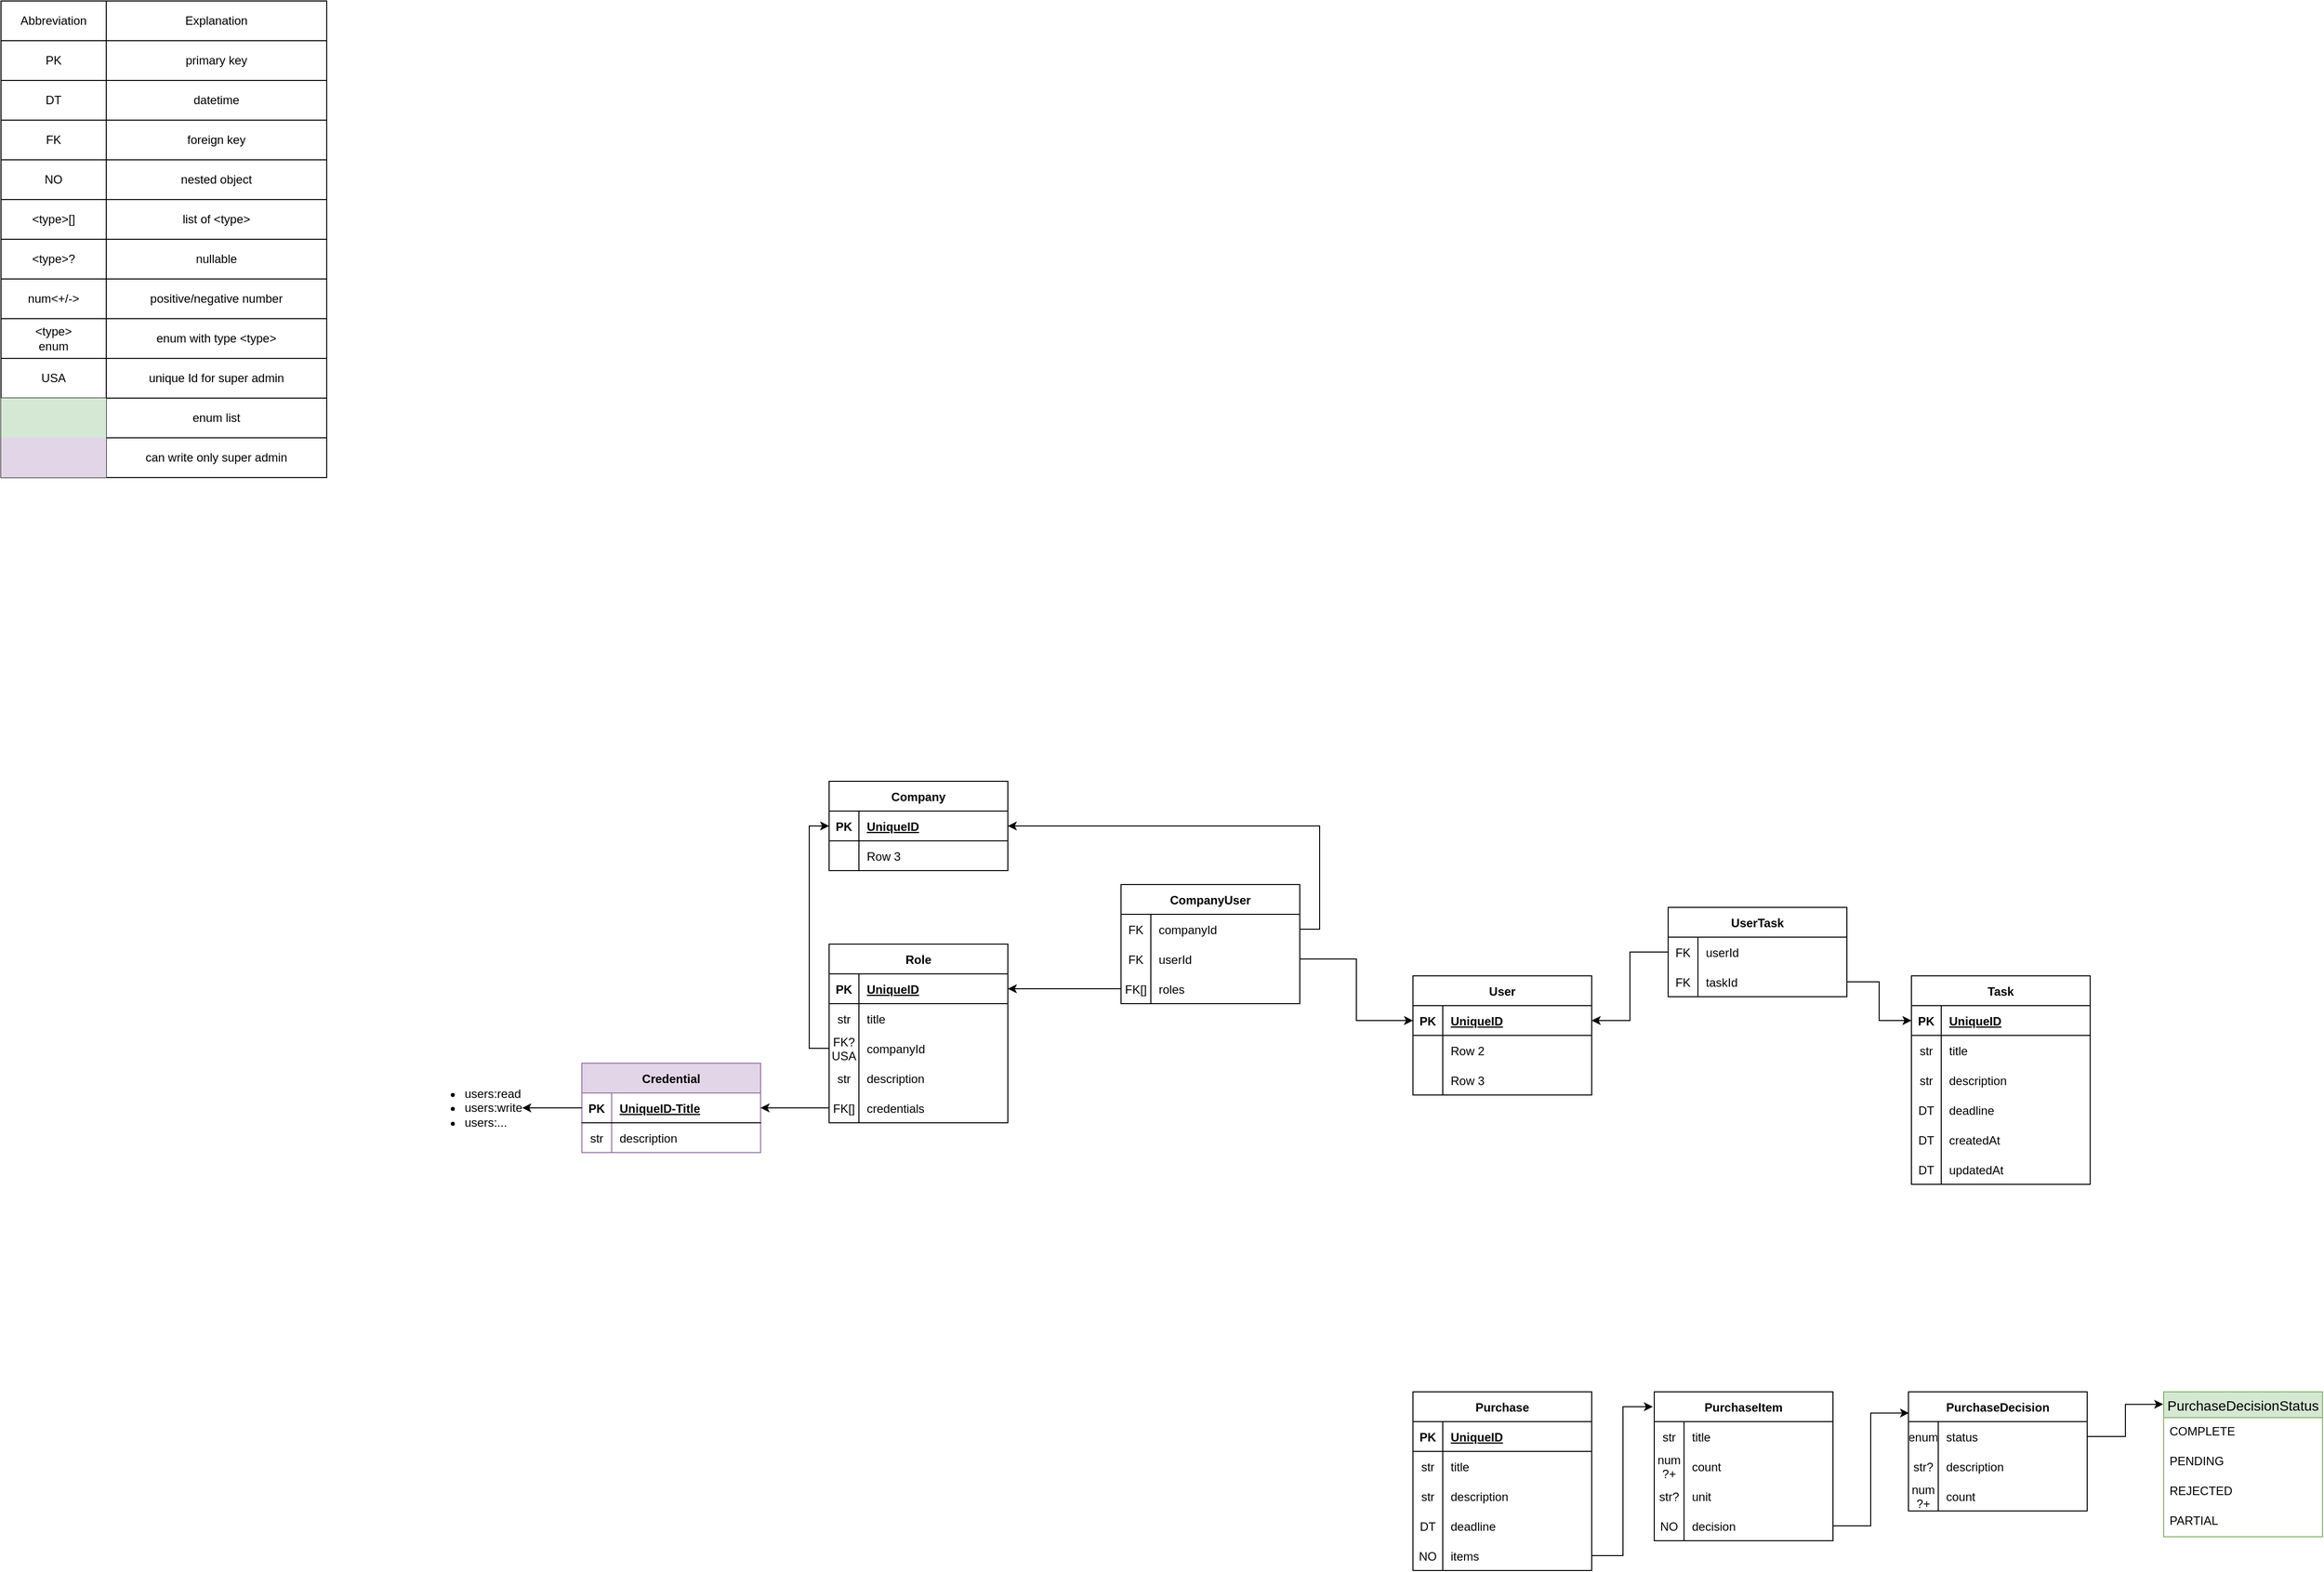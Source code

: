 <mxfile version="20.5.3" type="embed"><diagram id="EqzWRhzl04W5Nxo8JZmx" name="Page-1"><mxGraphModel dx="2407" dy="1582" grid="0" gridSize="10" guides="1" tooltips="1" connect="1" arrows="1" fold="1" page="1" pageScale="1" pageWidth="827" pageHeight="1169" math="0" shadow="0"><root><mxCell id="0"/><mxCell id="1" parent="0"/><mxCell id="CEBWaWUKwCKMxq4C34Ef-1" value="Role" style="shape=table;startSize=30;container=1;collapsible=1;childLayout=tableLayout;fixedRows=1;rowLines=0;fontStyle=1;align=center;resizeLast=1;fillColor=none;" parent="1" vertex="1"><mxGeometry x="-528" y="334" width="180" height="180" as="geometry"/></mxCell><mxCell id="CEBWaWUKwCKMxq4C34Ef-2" value="" style="shape=tableRow;horizontal=0;startSize=0;swimlaneHead=0;swimlaneBody=0;fillColor=none;collapsible=0;dropTarget=0;points=[[0,0.5],[1,0.5]];portConstraint=eastwest;top=0;left=0;right=0;bottom=1;" parent="CEBWaWUKwCKMxq4C34Ef-1" vertex="1"><mxGeometry y="30" width="180" height="30" as="geometry"/></mxCell><mxCell id="CEBWaWUKwCKMxq4C34Ef-3" value="PK" style="shape=partialRectangle;connectable=0;fillColor=none;top=0;left=0;bottom=0;right=0;fontStyle=1;overflow=hidden;" parent="CEBWaWUKwCKMxq4C34Ef-2" vertex="1"><mxGeometry width="30" height="30" as="geometry"><mxRectangle width="30" height="30" as="alternateBounds"/></mxGeometry></mxCell><mxCell id="CEBWaWUKwCKMxq4C34Ef-4" value="UniqueID" style="shape=partialRectangle;connectable=0;fillColor=none;top=0;left=0;bottom=0;right=0;align=left;spacingLeft=6;fontStyle=5;overflow=hidden;" parent="CEBWaWUKwCKMxq4C34Ef-2" vertex="1"><mxGeometry x="30" width="150" height="30" as="geometry"><mxRectangle width="150" height="30" as="alternateBounds"/></mxGeometry></mxCell><mxCell id="CEBWaWUKwCKMxq4C34Ef-5" value="" style="shape=tableRow;horizontal=0;startSize=0;swimlaneHead=0;swimlaneBody=0;fillColor=none;collapsible=0;dropTarget=0;points=[[0,0.5],[1,0.5]];portConstraint=eastwest;top=0;left=0;right=0;bottom=0;" parent="CEBWaWUKwCKMxq4C34Ef-1" vertex="1"><mxGeometry y="60" width="180" height="30" as="geometry"/></mxCell><mxCell id="CEBWaWUKwCKMxq4C34Ef-6" value="str" style="shape=partialRectangle;connectable=0;fillColor=none;top=0;left=0;bottom=0;right=0;editable=1;overflow=hidden;" parent="CEBWaWUKwCKMxq4C34Ef-5" vertex="1"><mxGeometry width="30" height="30" as="geometry"><mxRectangle width="30" height="30" as="alternateBounds"/></mxGeometry></mxCell><mxCell id="CEBWaWUKwCKMxq4C34Ef-7" value="title" style="shape=partialRectangle;connectable=0;fillColor=none;top=0;left=0;bottom=0;right=0;align=left;spacingLeft=6;overflow=hidden;" parent="CEBWaWUKwCKMxq4C34Ef-5" vertex="1"><mxGeometry x="30" width="150" height="30" as="geometry"><mxRectangle width="150" height="30" as="alternateBounds"/></mxGeometry></mxCell><mxCell id="14" style="shape=tableRow;horizontal=0;startSize=0;swimlaneHead=0;swimlaneBody=0;fillColor=none;collapsible=0;dropTarget=0;points=[[0,0.5],[1,0.5]];portConstraint=eastwest;top=0;left=0;right=0;bottom=0;" vertex="1" parent="CEBWaWUKwCKMxq4C34Ef-1"><mxGeometry y="90" width="180" height="30" as="geometry"/></mxCell><mxCell id="15" value="FK?&#10;USA" style="shape=partialRectangle;connectable=0;fillColor=none;top=0;left=0;bottom=0;right=0;editable=1;overflow=hidden;" vertex="1" parent="14"><mxGeometry width="30" height="30" as="geometry"><mxRectangle width="30" height="30" as="alternateBounds"/></mxGeometry></mxCell><mxCell id="16" value="companyId" style="shape=partialRectangle;connectable=0;fillColor=none;top=0;left=0;bottom=0;right=0;align=left;spacingLeft=6;overflow=hidden;" vertex="1" parent="14"><mxGeometry x="30" width="150" height="30" as="geometry"><mxRectangle width="150" height="30" as="alternateBounds"/></mxGeometry></mxCell><mxCell id="OAINGEWpF4Lm4pN9tbVx-42" style="shape=tableRow;horizontal=0;startSize=0;swimlaneHead=0;swimlaneBody=0;fillColor=none;collapsible=0;dropTarget=0;points=[[0,0.5],[1,0.5]];portConstraint=eastwest;top=0;left=0;right=0;bottom=0;" parent="CEBWaWUKwCKMxq4C34Ef-1" vertex="1"><mxGeometry y="120" width="180" height="30" as="geometry"/></mxCell><mxCell id="OAINGEWpF4Lm4pN9tbVx-43" value="str" style="shape=partialRectangle;connectable=0;fillColor=none;top=0;left=0;bottom=0;right=0;editable=1;overflow=hidden;" parent="OAINGEWpF4Lm4pN9tbVx-42" vertex="1"><mxGeometry width="30" height="30" as="geometry"><mxRectangle width="30" height="30" as="alternateBounds"/></mxGeometry></mxCell><mxCell id="OAINGEWpF4Lm4pN9tbVx-44" value="description" style="shape=partialRectangle;connectable=0;fillColor=none;top=0;left=0;bottom=0;right=0;align=left;spacingLeft=6;overflow=hidden;" parent="OAINGEWpF4Lm4pN9tbVx-42" vertex="1"><mxGeometry x="30" width="150" height="30" as="geometry"><mxRectangle width="150" height="30" as="alternateBounds"/></mxGeometry></mxCell><mxCell id="OAINGEWpF4Lm4pN9tbVx-45" style="shape=tableRow;horizontal=0;startSize=0;swimlaneHead=0;swimlaneBody=0;fillColor=none;collapsible=0;dropTarget=0;points=[[0,0.5],[1,0.5]];portConstraint=eastwest;top=0;left=0;right=0;bottom=0;" parent="CEBWaWUKwCKMxq4C34Ef-1" vertex="1"><mxGeometry y="150" width="180" height="30" as="geometry"/></mxCell><mxCell id="OAINGEWpF4Lm4pN9tbVx-46" value="FK[]" style="shape=partialRectangle;connectable=0;fillColor=none;top=0;left=0;bottom=0;right=0;editable=1;overflow=hidden;" parent="OAINGEWpF4Lm4pN9tbVx-45" vertex="1"><mxGeometry width="30" height="30" as="geometry"><mxRectangle width="30" height="30" as="alternateBounds"/></mxGeometry></mxCell><mxCell id="OAINGEWpF4Lm4pN9tbVx-47" value="credentials" style="shape=partialRectangle;connectable=0;fillColor=none;top=0;left=0;bottom=0;right=0;align=left;spacingLeft=6;overflow=hidden;" parent="OAINGEWpF4Lm4pN9tbVx-45" vertex="1"><mxGeometry x="30" width="150" height="30" as="geometry"><mxRectangle width="150" height="30" as="alternateBounds"/></mxGeometry></mxCell><mxCell id="CEBWaWUKwCKMxq4C34Ef-14" value="Task" style="shape=table;startSize=30;container=1;collapsible=1;childLayout=tableLayout;fixedRows=1;rowLines=0;fontStyle=1;align=center;resizeLast=1;fillColor=default;" parent="1" vertex="1"><mxGeometry x="562" y="366" width="180" height="210" as="geometry"><mxRectangle x="320" y="28" width="68" height="30" as="alternateBounds"/></mxGeometry></mxCell><mxCell id="CEBWaWUKwCKMxq4C34Ef-15" value="" style="shape=tableRow;horizontal=0;startSize=0;swimlaneHead=0;swimlaneBody=0;fillColor=none;collapsible=0;dropTarget=0;points=[[0,0.5],[1,0.5]];portConstraint=eastwest;top=0;left=0;right=0;bottom=1;" parent="CEBWaWUKwCKMxq4C34Ef-14" vertex="1"><mxGeometry y="30" width="180" height="30" as="geometry"/></mxCell><mxCell id="CEBWaWUKwCKMxq4C34Ef-16" value="PK" style="shape=partialRectangle;connectable=0;fillColor=none;top=0;left=0;bottom=0;right=0;fontStyle=1;overflow=hidden;" parent="CEBWaWUKwCKMxq4C34Ef-15" vertex="1"><mxGeometry width="30" height="30" as="geometry"><mxRectangle width="30" height="30" as="alternateBounds"/></mxGeometry></mxCell><mxCell id="CEBWaWUKwCKMxq4C34Ef-17" value="UniqueID" style="shape=partialRectangle;connectable=0;fillColor=none;top=0;left=0;bottom=0;right=0;align=left;spacingLeft=6;fontStyle=5;overflow=hidden;" parent="CEBWaWUKwCKMxq4C34Ef-15" vertex="1"><mxGeometry x="30" width="150" height="30" as="geometry"><mxRectangle width="150" height="30" as="alternateBounds"/></mxGeometry></mxCell><mxCell id="CEBWaWUKwCKMxq4C34Ef-18" value="" style="shape=tableRow;horizontal=0;startSize=0;swimlaneHead=0;swimlaneBody=0;fillColor=none;collapsible=0;dropTarget=0;points=[[0,0.5],[1,0.5]];portConstraint=eastwest;top=0;left=0;right=0;bottom=0;" parent="CEBWaWUKwCKMxq4C34Ef-14" vertex="1"><mxGeometry y="60" width="180" height="30" as="geometry"/></mxCell><mxCell id="CEBWaWUKwCKMxq4C34Ef-19" value="str" style="shape=partialRectangle;connectable=0;fillColor=none;top=0;left=0;bottom=0;right=0;editable=1;overflow=hidden;" parent="CEBWaWUKwCKMxq4C34Ef-18" vertex="1"><mxGeometry width="30" height="30" as="geometry"><mxRectangle width="30" height="30" as="alternateBounds"/></mxGeometry></mxCell><mxCell id="CEBWaWUKwCKMxq4C34Ef-20" value="title" style="shape=partialRectangle;connectable=0;fillColor=none;top=0;left=0;bottom=0;right=0;align=left;spacingLeft=6;overflow=hidden;" parent="CEBWaWUKwCKMxq4C34Ef-18" vertex="1"><mxGeometry x="30" width="150" height="30" as="geometry"><mxRectangle width="150" height="30" as="alternateBounds"/></mxGeometry></mxCell><mxCell id="CEBWaWUKwCKMxq4C34Ef-21" value="" style="shape=tableRow;horizontal=0;startSize=0;swimlaneHead=0;swimlaneBody=0;fillColor=none;collapsible=0;dropTarget=0;points=[[0,0.5],[1,0.5]];portConstraint=eastwest;top=0;left=0;right=0;bottom=0;" parent="CEBWaWUKwCKMxq4C34Ef-14" vertex="1"><mxGeometry y="90" width="180" height="30" as="geometry"/></mxCell><mxCell id="CEBWaWUKwCKMxq4C34Ef-22" value="str" style="shape=partialRectangle;connectable=0;fillColor=none;top=0;left=0;bottom=0;right=0;editable=1;overflow=hidden;" parent="CEBWaWUKwCKMxq4C34Ef-21" vertex="1"><mxGeometry width="30" height="30" as="geometry"><mxRectangle width="30" height="30" as="alternateBounds"/></mxGeometry></mxCell><mxCell id="CEBWaWUKwCKMxq4C34Ef-23" value="description" style="shape=partialRectangle;connectable=0;fillColor=none;top=0;left=0;bottom=0;right=0;align=left;spacingLeft=6;overflow=hidden;" parent="CEBWaWUKwCKMxq4C34Ef-21" vertex="1"><mxGeometry x="30" width="150" height="30" as="geometry"><mxRectangle width="150" height="30" as="alternateBounds"/></mxGeometry></mxCell><mxCell id="CEBWaWUKwCKMxq4C34Ef-41" style="shape=tableRow;horizontal=0;startSize=0;swimlaneHead=0;swimlaneBody=0;fillColor=none;collapsible=0;dropTarget=0;points=[[0,0.5],[1,0.5]];portConstraint=eastwest;top=0;left=0;right=0;bottom=0;" parent="CEBWaWUKwCKMxq4C34Ef-14" vertex="1"><mxGeometry y="120" width="180" height="30" as="geometry"/></mxCell><mxCell id="CEBWaWUKwCKMxq4C34Ef-42" value="DT" style="shape=partialRectangle;connectable=0;fillColor=none;top=0;left=0;bottom=0;right=0;editable=1;overflow=hidden;" parent="CEBWaWUKwCKMxq4C34Ef-41" vertex="1"><mxGeometry width="30" height="30" as="geometry"><mxRectangle width="30" height="30" as="alternateBounds"/></mxGeometry></mxCell><mxCell id="CEBWaWUKwCKMxq4C34Ef-43" value="deadline" style="shape=partialRectangle;connectable=0;fillColor=none;top=0;left=0;bottom=0;right=0;align=left;spacingLeft=6;overflow=hidden;" parent="CEBWaWUKwCKMxq4C34Ef-41" vertex="1"><mxGeometry x="30" width="150" height="30" as="geometry"><mxRectangle width="150" height="30" as="alternateBounds"/></mxGeometry></mxCell><mxCell id="CEBWaWUKwCKMxq4C34Ef-24" value="" style="shape=tableRow;horizontal=0;startSize=0;swimlaneHead=0;swimlaneBody=0;fillColor=none;collapsible=0;dropTarget=0;points=[[0,0.5],[1,0.5]];portConstraint=eastwest;top=0;left=0;right=0;bottom=0;" parent="CEBWaWUKwCKMxq4C34Ef-14" vertex="1"><mxGeometry y="150" width="180" height="30" as="geometry"/></mxCell><mxCell id="CEBWaWUKwCKMxq4C34Ef-25" value="DT" style="shape=partialRectangle;connectable=0;fillColor=none;top=0;left=0;bottom=0;right=0;editable=1;overflow=hidden;" parent="CEBWaWUKwCKMxq4C34Ef-24" vertex="1"><mxGeometry width="30" height="30" as="geometry"><mxRectangle width="30" height="30" as="alternateBounds"/></mxGeometry></mxCell><mxCell id="CEBWaWUKwCKMxq4C34Ef-26" value="createdAt" style="shape=partialRectangle;connectable=0;fillColor=none;top=0;left=0;bottom=0;right=0;align=left;spacingLeft=6;overflow=hidden;" parent="CEBWaWUKwCKMxq4C34Ef-24" vertex="1"><mxGeometry x="30" width="150" height="30" as="geometry"><mxRectangle width="150" height="30" as="alternateBounds"/></mxGeometry></mxCell><mxCell id="CEBWaWUKwCKMxq4C34Ef-44" style="shape=tableRow;horizontal=0;startSize=0;swimlaneHead=0;swimlaneBody=0;fillColor=none;collapsible=0;dropTarget=0;points=[[0,0.5],[1,0.5]];portConstraint=eastwest;top=0;left=0;right=0;bottom=0;" parent="CEBWaWUKwCKMxq4C34Ef-14" vertex="1"><mxGeometry y="180" width="180" height="30" as="geometry"/></mxCell><mxCell id="CEBWaWUKwCKMxq4C34Ef-45" value="DT" style="shape=partialRectangle;connectable=0;fillColor=none;top=0;left=0;bottom=0;right=0;editable=1;overflow=hidden;" parent="CEBWaWUKwCKMxq4C34Ef-44" vertex="1"><mxGeometry width="30" height="30" as="geometry"><mxRectangle width="30" height="30" as="alternateBounds"/></mxGeometry></mxCell><mxCell id="CEBWaWUKwCKMxq4C34Ef-46" value="updatedAt" style="shape=partialRectangle;connectable=0;fillColor=none;top=0;left=0;bottom=0;right=0;align=left;spacingLeft=6;overflow=hidden;" parent="CEBWaWUKwCKMxq4C34Ef-44" vertex="1"><mxGeometry x="30" width="150" height="30" as="geometry"><mxRectangle width="150" height="30" as="alternateBounds"/></mxGeometry></mxCell><mxCell id="CEBWaWUKwCKMxq4C34Ef-50" value="User" style="shape=table;startSize=30;container=1;collapsible=1;childLayout=tableLayout;fixedRows=1;rowLines=0;fontStyle=1;align=center;resizeLast=1;fillColor=default;" parent="1" vertex="1"><mxGeometry x="60" y="366" width="180" height="120" as="geometry"/></mxCell><mxCell id="CEBWaWUKwCKMxq4C34Ef-51" value="" style="shape=tableRow;horizontal=0;startSize=0;swimlaneHead=0;swimlaneBody=0;fillColor=none;collapsible=0;dropTarget=0;points=[[0,0.5],[1,0.5]];portConstraint=eastwest;top=0;left=0;right=0;bottom=1;" parent="CEBWaWUKwCKMxq4C34Ef-50" vertex="1"><mxGeometry y="30" width="180" height="30" as="geometry"/></mxCell><mxCell id="CEBWaWUKwCKMxq4C34Ef-52" value="PK" style="shape=partialRectangle;connectable=0;fillColor=none;top=0;left=0;bottom=0;right=0;fontStyle=1;overflow=hidden;" parent="CEBWaWUKwCKMxq4C34Ef-51" vertex="1"><mxGeometry width="30" height="30" as="geometry"><mxRectangle width="30" height="30" as="alternateBounds"/></mxGeometry></mxCell><mxCell id="CEBWaWUKwCKMxq4C34Ef-53" value="UniqueID" style="shape=partialRectangle;connectable=0;fillColor=none;top=0;left=0;bottom=0;right=0;align=left;spacingLeft=6;fontStyle=5;overflow=hidden;" parent="CEBWaWUKwCKMxq4C34Ef-51" vertex="1"><mxGeometry x="30" width="150" height="30" as="geometry"><mxRectangle width="150" height="30" as="alternateBounds"/></mxGeometry></mxCell><mxCell id="CEBWaWUKwCKMxq4C34Ef-57" value="" style="shape=tableRow;horizontal=0;startSize=0;swimlaneHead=0;swimlaneBody=0;fillColor=none;collapsible=0;dropTarget=0;points=[[0,0.5],[1,0.5]];portConstraint=eastwest;top=0;left=0;right=0;bottom=0;" parent="CEBWaWUKwCKMxq4C34Ef-50" vertex="1"><mxGeometry y="60" width="180" height="30" as="geometry"/></mxCell><mxCell id="CEBWaWUKwCKMxq4C34Ef-58" value="" style="shape=partialRectangle;connectable=0;fillColor=none;top=0;left=0;bottom=0;right=0;editable=1;overflow=hidden;" parent="CEBWaWUKwCKMxq4C34Ef-57" vertex="1"><mxGeometry width="30" height="30" as="geometry"><mxRectangle width="30" height="30" as="alternateBounds"/></mxGeometry></mxCell><mxCell id="CEBWaWUKwCKMxq4C34Ef-59" value="Row 2" style="shape=partialRectangle;connectable=0;fillColor=none;top=0;left=0;bottom=0;right=0;align=left;spacingLeft=6;overflow=hidden;" parent="CEBWaWUKwCKMxq4C34Ef-57" vertex="1"><mxGeometry x="30" width="150" height="30" as="geometry"><mxRectangle width="150" height="30" as="alternateBounds"/></mxGeometry></mxCell><mxCell id="CEBWaWUKwCKMxq4C34Ef-60" value="" style="shape=tableRow;horizontal=0;startSize=0;swimlaneHead=0;swimlaneBody=0;fillColor=none;collapsible=0;dropTarget=0;points=[[0,0.5],[1,0.5]];portConstraint=eastwest;top=0;left=0;right=0;bottom=0;" parent="CEBWaWUKwCKMxq4C34Ef-50" vertex="1"><mxGeometry y="90" width="180" height="30" as="geometry"/></mxCell><mxCell id="CEBWaWUKwCKMxq4C34Ef-61" value="" style="shape=partialRectangle;connectable=0;fillColor=none;top=0;left=0;bottom=0;right=0;editable=1;overflow=hidden;" parent="CEBWaWUKwCKMxq4C34Ef-60" vertex="1"><mxGeometry width="30" height="30" as="geometry"><mxRectangle width="30" height="30" as="alternateBounds"/></mxGeometry></mxCell><mxCell id="CEBWaWUKwCKMxq4C34Ef-62" value="Row 3" style="shape=partialRectangle;connectable=0;fillColor=none;top=0;left=0;bottom=0;right=0;align=left;spacingLeft=6;overflow=hidden;" parent="CEBWaWUKwCKMxq4C34Ef-60" vertex="1"><mxGeometry x="30" width="150" height="30" as="geometry"><mxRectangle width="150" height="30" as="alternateBounds"/></mxGeometry></mxCell><mxCell id="CEBWaWUKwCKMxq4C34Ef-65" value="Purchase" style="shape=table;startSize=30;container=1;collapsible=1;childLayout=tableLayout;fixedRows=1;rowLines=0;fontStyle=1;align=center;resizeLast=1;fillColor=default;" parent="1" vertex="1"><mxGeometry x="60" y="785" width="180" height="180" as="geometry"/></mxCell><mxCell id="CEBWaWUKwCKMxq4C34Ef-66" value="" style="shape=tableRow;horizontal=0;startSize=0;swimlaneHead=0;swimlaneBody=0;fillColor=none;collapsible=0;dropTarget=0;points=[[0,0.5],[1,0.5]];portConstraint=eastwest;top=0;left=0;right=0;bottom=1;" parent="CEBWaWUKwCKMxq4C34Ef-65" vertex="1"><mxGeometry y="30" width="180" height="30" as="geometry"/></mxCell><mxCell id="CEBWaWUKwCKMxq4C34Ef-67" value="PK" style="shape=partialRectangle;connectable=0;fillColor=none;top=0;left=0;bottom=0;right=0;fontStyle=1;overflow=hidden;" parent="CEBWaWUKwCKMxq4C34Ef-66" vertex="1"><mxGeometry width="30" height="30" as="geometry"><mxRectangle width="30" height="30" as="alternateBounds"/></mxGeometry></mxCell><mxCell id="CEBWaWUKwCKMxq4C34Ef-68" value="UniqueID" style="shape=partialRectangle;connectable=0;fillColor=none;top=0;left=0;bottom=0;right=0;align=left;spacingLeft=6;fontStyle=5;overflow=hidden;" parent="CEBWaWUKwCKMxq4C34Ef-66" vertex="1"><mxGeometry x="30" width="150" height="30" as="geometry"><mxRectangle width="150" height="30" as="alternateBounds"/></mxGeometry></mxCell><mxCell id="CEBWaWUKwCKMxq4C34Ef-69" value="" style="shape=tableRow;horizontal=0;startSize=0;swimlaneHead=0;swimlaneBody=0;fillColor=none;collapsible=0;dropTarget=0;points=[[0,0.5],[1,0.5]];portConstraint=eastwest;top=0;left=0;right=0;bottom=0;" parent="CEBWaWUKwCKMxq4C34Ef-65" vertex="1"><mxGeometry y="60" width="180" height="30" as="geometry"/></mxCell><mxCell id="CEBWaWUKwCKMxq4C34Ef-70" value="str" style="shape=partialRectangle;connectable=0;fillColor=none;top=0;left=0;bottom=0;right=0;editable=1;overflow=hidden;" parent="CEBWaWUKwCKMxq4C34Ef-69" vertex="1"><mxGeometry width="30" height="30" as="geometry"><mxRectangle width="30" height="30" as="alternateBounds"/></mxGeometry></mxCell><mxCell id="CEBWaWUKwCKMxq4C34Ef-71" value="title" style="shape=partialRectangle;connectable=0;fillColor=none;top=0;left=0;bottom=0;right=0;align=left;spacingLeft=6;overflow=hidden;" parent="CEBWaWUKwCKMxq4C34Ef-69" vertex="1"><mxGeometry x="30" width="150" height="30" as="geometry"><mxRectangle width="150" height="30" as="alternateBounds"/></mxGeometry></mxCell><mxCell id="CEBWaWUKwCKMxq4C34Ef-72" value="" style="shape=tableRow;horizontal=0;startSize=0;swimlaneHead=0;swimlaneBody=0;fillColor=none;collapsible=0;dropTarget=0;points=[[0,0.5],[1,0.5]];portConstraint=eastwest;top=0;left=0;right=0;bottom=0;" parent="CEBWaWUKwCKMxq4C34Ef-65" vertex="1"><mxGeometry y="90" width="180" height="30" as="geometry"/></mxCell><mxCell id="CEBWaWUKwCKMxq4C34Ef-73" value="str" style="shape=partialRectangle;connectable=0;fillColor=none;top=0;left=0;bottom=0;right=0;editable=1;overflow=hidden;" parent="CEBWaWUKwCKMxq4C34Ef-72" vertex="1"><mxGeometry width="30" height="30" as="geometry"><mxRectangle width="30" height="30" as="alternateBounds"/></mxGeometry></mxCell><mxCell id="CEBWaWUKwCKMxq4C34Ef-74" value="description" style="shape=partialRectangle;connectable=0;fillColor=none;top=0;left=0;bottom=0;right=0;align=left;spacingLeft=6;overflow=hidden;" parent="CEBWaWUKwCKMxq4C34Ef-72" vertex="1"><mxGeometry x="30" width="150" height="30" as="geometry"><mxRectangle width="150" height="30" as="alternateBounds"/></mxGeometry></mxCell><mxCell id="CEBWaWUKwCKMxq4C34Ef-122" style="shape=tableRow;horizontal=0;startSize=0;swimlaneHead=0;swimlaneBody=0;fillColor=none;collapsible=0;dropTarget=0;points=[[0,0.5],[1,0.5]];portConstraint=eastwest;top=0;left=0;right=0;bottom=0;" parent="CEBWaWUKwCKMxq4C34Ef-65" vertex="1"><mxGeometry y="120" width="180" height="30" as="geometry"/></mxCell><mxCell id="CEBWaWUKwCKMxq4C34Ef-123" value="DT" style="shape=partialRectangle;connectable=0;fillColor=none;top=0;left=0;bottom=0;right=0;editable=1;overflow=hidden;" parent="CEBWaWUKwCKMxq4C34Ef-122" vertex="1"><mxGeometry width="30" height="30" as="geometry"><mxRectangle width="30" height="30" as="alternateBounds"/></mxGeometry></mxCell><mxCell id="CEBWaWUKwCKMxq4C34Ef-124" value="deadline" style="shape=partialRectangle;connectable=0;fillColor=none;top=0;left=0;bottom=0;right=0;align=left;spacingLeft=6;overflow=hidden;" parent="CEBWaWUKwCKMxq4C34Ef-122" vertex="1"><mxGeometry x="30" width="150" height="30" as="geometry"><mxRectangle width="150" height="30" as="alternateBounds"/></mxGeometry></mxCell><mxCell id="CEBWaWUKwCKMxq4C34Ef-75" value="" style="shape=tableRow;horizontal=0;startSize=0;swimlaneHead=0;swimlaneBody=0;fillColor=none;collapsible=0;dropTarget=0;points=[[0,0.5],[1,0.5]];portConstraint=eastwest;top=0;left=0;right=0;bottom=0;" parent="CEBWaWUKwCKMxq4C34Ef-65" vertex="1"><mxGeometry y="150" width="180" height="30" as="geometry"/></mxCell><mxCell id="CEBWaWUKwCKMxq4C34Ef-76" value="NO" style="shape=partialRectangle;connectable=0;fillColor=none;top=0;left=0;bottom=0;right=0;editable=1;overflow=hidden;" parent="CEBWaWUKwCKMxq4C34Ef-75" vertex="1"><mxGeometry width="30" height="30" as="geometry"><mxRectangle width="30" height="30" as="alternateBounds"/></mxGeometry></mxCell><mxCell id="CEBWaWUKwCKMxq4C34Ef-77" value="items" style="shape=partialRectangle;connectable=0;fillColor=none;top=0;left=0;bottom=0;right=0;align=left;spacingLeft=6;overflow=hidden;" parent="CEBWaWUKwCKMxq4C34Ef-75" vertex="1"><mxGeometry x="30" width="150" height="30" as="geometry"><mxRectangle width="150" height="30" as="alternateBounds"/></mxGeometry></mxCell><mxCell id="CEBWaWUKwCKMxq4C34Ef-78" value="PurchaseItem" style="shape=table;startSize=30;container=1;collapsible=1;childLayout=tableLayout;fixedRows=1;rowLines=0;fontStyle=1;align=center;resizeLast=1;fillColor=default;" parent="1" vertex="1"><mxGeometry x="303" y="785" width="180" height="150" as="geometry"/></mxCell><mxCell id="CEBWaWUKwCKMxq4C34Ef-82" value="" style="shape=tableRow;horizontal=0;startSize=0;swimlaneHead=0;swimlaneBody=0;fillColor=none;collapsible=0;dropTarget=0;points=[[0,0.5],[1,0.5]];portConstraint=eastwest;top=0;left=0;right=0;bottom=0;" parent="CEBWaWUKwCKMxq4C34Ef-78" vertex="1"><mxGeometry y="30" width="180" height="30" as="geometry"/></mxCell><mxCell id="CEBWaWUKwCKMxq4C34Ef-83" value="str" style="shape=partialRectangle;connectable=0;fillColor=none;top=0;left=0;bottom=0;right=0;editable=1;overflow=hidden;" parent="CEBWaWUKwCKMxq4C34Ef-82" vertex="1"><mxGeometry width="30" height="30" as="geometry"><mxRectangle width="30" height="30" as="alternateBounds"/></mxGeometry></mxCell><mxCell id="CEBWaWUKwCKMxq4C34Ef-84" value="title" style="shape=partialRectangle;connectable=0;fillColor=none;top=0;left=0;bottom=0;right=0;align=left;spacingLeft=6;overflow=hidden;" parent="CEBWaWUKwCKMxq4C34Ef-82" vertex="1"><mxGeometry x="30" width="150" height="30" as="geometry"><mxRectangle width="150" height="30" as="alternateBounds"/></mxGeometry></mxCell><mxCell id="CEBWaWUKwCKMxq4C34Ef-85" value="" style="shape=tableRow;horizontal=0;startSize=0;swimlaneHead=0;swimlaneBody=0;fillColor=none;collapsible=0;dropTarget=0;points=[[0,0.5],[1,0.5]];portConstraint=eastwest;top=0;left=0;right=0;bottom=0;" parent="CEBWaWUKwCKMxq4C34Ef-78" vertex="1"><mxGeometry y="60" width="180" height="30" as="geometry"/></mxCell><mxCell id="CEBWaWUKwCKMxq4C34Ef-86" value="num&#10;?+" style="shape=partialRectangle;connectable=0;fillColor=none;top=0;left=0;bottom=0;right=0;editable=1;overflow=hidden;" parent="CEBWaWUKwCKMxq4C34Ef-85" vertex="1"><mxGeometry width="30" height="30" as="geometry"><mxRectangle width="30" height="30" as="alternateBounds"/></mxGeometry></mxCell><mxCell id="CEBWaWUKwCKMxq4C34Ef-87" value="count" style="shape=partialRectangle;connectable=0;fillColor=none;top=0;left=0;bottom=0;right=0;align=left;spacingLeft=6;overflow=hidden;" parent="CEBWaWUKwCKMxq4C34Ef-85" vertex="1"><mxGeometry x="30" width="150" height="30" as="geometry"><mxRectangle width="150" height="30" as="alternateBounds"/></mxGeometry></mxCell><mxCell id="CEBWaWUKwCKMxq4C34Ef-157" style="shape=tableRow;horizontal=0;startSize=0;swimlaneHead=0;swimlaneBody=0;fillColor=none;collapsible=0;dropTarget=0;points=[[0,0.5],[1,0.5]];portConstraint=eastwest;top=0;left=0;right=0;bottom=0;" parent="CEBWaWUKwCKMxq4C34Ef-78" vertex="1"><mxGeometry y="90" width="180" height="30" as="geometry"/></mxCell><mxCell id="CEBWaWUKwCKMxq4C34Ef-158" value="str?" style="shape=partialRectangle;connectable=0;fillColor=none;top=0;left=0;bottom=0;right=0;editable=1;overflow=hidden;" parent="CEBWaWUKwCKMxq4C34Ef-157" vertex="1"><mxGeometry width="30" height="30" as="geometry"><mxRectangle width="30" height="30" as="alternateBounds"/></mxGeometry></mxCell><mxCell id="CEBWaWUKwCKMxq4C34Ef-159" value="unit" style="shape=partialRectangle;connectable=0;fillColor=none;top=0;left=0;bottom=0;right=0;align=left;spacingLeft=6;overflow=hidden;" parent="CEBWaWUKwCKMxq4C34Ef-157" vertex="1"><mxGeometry x="30" width="150" height="30" as="geometry"><mxRectangle width="150" height="30" as="alternateBounds"/></mxGeometry></mxCell><mxCell id="CEBWaWUKwCKMxq4C34Ef-92" style="shape=tableRow;horizontal=0;startSize=0;swimlaneHead=0;swimlaneBody=0;fillColor=none;collapsible=0;dropTarget=0;points=[[0,0.5],[1,0.5]];portConstraint=eastwest;top=0;left=0;right=0;bottom=0;" parent="CEBWaWUKwCKMxq4C34Ef-78" vertex="1"><mxGeometry y="120" width="180" height="30" as="geometry"/></mxCell><mxCell id="CEBWaWUKwCKMxq4C34Ef-93" value="NO" style="shape=partialRectangle;connectable=0;fillColor=none;top=0;left=0;bottom=0;right=0;editable=1;overflow=hidden;" parent="CEBWaWUKwCKMxq4C34Ef-92" vertex="1"><mxGeometry width="30" height="30" as="geometry"><mxRectangle width="30" height="30" as="alternateBounds"/></mxGeometry></mxCell><mxCell id="CEBWaWUKwCKMxq4C34Ef-94" value="decision" style="shape=partialRectangle;connectable=0;fillColor=none;top=0;left=0;bottom=0;right=0;align=left;spacingLeft=6;overflow=hidden;" parent="CEBWaWUKwCKMxq4C34Ef-92" vertex="1"><mxGeometry x="30" width="150" height="30" as="geometry"><mxRectangle width="150" height="30" as="alternateBounds"/></mxGeometry></mxCell><mxCell id="CEBWaWUKwCKMxq4C34Ef-96" style="edgeStyle=orthogonalEdgeStyle;rounded=0;orthogonalLoop=1;jettySize=auto;html=1;exitX=1;exitY=0.5;exitDx=0;exitDy=0;entryX=-0.008;entryY=0.1;entryDx=0;entryDy=0;entryPerimeter=0;" parent="1" source="CEBWaWUKwCKMxq4C34Ef-75" target="CEBWaWUKwCKMxq4C34Ef-78" edge="1"><mxGeometry relative="1" as="geometry"/></mxCell><mxCell id="CEBWaWUKwCKMxq4C34Ef-97" value="" style="shape=table;html=1;whiteSpace=wrap;startSize=0;container=1;collapsible=0;childLayout=tableLayout;fillColor=default;" parent="1" vertex="1"><mxGeometry x="-1362" y="-616" width="328.031" height="480" as="geometry"/></mxCell><mxCell id="CEBWaWUKwCKMxq4C34Ef-98" value="" style="shape=tableRow;horizontal=0;startSize=0;swimlaneHead=0;swimlaneBody=0;top=0;left=0;bottom=0;right=0;collapsible=0;dropTarget=0;fillColor=none;points=[[0,0.5],[1,0.5]];portConstraint=eastwest;" parent="CEBWaWUKwCKMxq4C34Ef-97" vertex="1"><mxGeometry width="328.031" height="40" as="geometry"/></mxCell><mxCell id="CEBWaWUKwCKMxq4C34Ef-99" value="Abbreviation" style="shape=partialRectangle;html=1;whiteSpace=wrap;connectable=0;fillColor=none;top=0;left=0;bottom=0;right=0;overflow=hidden;" parent="CEBWaWUKwCKMxq4C34Ef-98" vertex="1"><mxGeometry width="106" height="40" as="geometry"><mxRectangle width="106" height="40" as="alternateBounds"/></mxGeometry></mxCell><mxCell id="CEBWaWUKwCKMxq4C34Ef-100" value="Explanation" style="shape=partialRectangle;html=1;whiteSpace=wrap;connectable=0;fillColor=none;top=0;left=0;bottom=0;right=0;overflow=hidden;" parent="CEBWaWUKwCKMxq4C34Ef-98" vertex="1"><mxGeometry x="106" width="222" height="40" as="geometry"><mxRectangle width="222" height="40" as="alternateBounds"/></mxGeometry></mxCell><mxCell id="CEBWaWUKwCKMxq4C34Ef-102" value="" style="shape=tableRow;horizontal=0;startSize=0;swimlaneHead=0;swimlaneBody=0;top=0;left=0;bottom=0;right=0;collapsible=0;dropTarget=0;fillColor=none;points=[[0,0.5],[1,0.5]];portConstraint=eastwest;" parent="CEBWaWUKwCKMxq4C34Ef-97" vertex="1"><mxGeometry y="40" width="328.031" height="40" as="geometry"/></mxCell><mxCell id="CEBWaWUKwCKMxq4C34Ef-103" value="PK" style="shape=partialRectangle;html=1;whiteSpace=wrap;connectable=0;fillColor=none;top=0;left=0;bottom=0;right=0;overflow=hidden;" parent="CEBWaWUKwCKMxq4C34Ef-102" vertex="1"><mxGeometry width="106" height="40" as="geometry"><mxRectangle width="106" height="40" as="alternateBounds"/></mxGeometry></mxCell><mxCell id="CEBWaWUKwCKMxq4C34Ef-104" value="primary key" style="shape=partialRectangle;html=1;whiteSpace=wrap;connectable=0;fillColor=none;top=0;left=0;bottom=0;right=0;overflow=hidden;" parent="CEBWaWUKwCKMxq4C34Ef-102" vertex="1"><mxGeometry x="106" width="222" height="40" as="geometry"><mxRectangle width="222" height="40" as="alternateBounds"/></mxGeometry></mxCell><mxCell id="CEBWaWUKwCKMxq4C34Ef-106" value="" style="shape=tableRow;horizontal=0;startSize=0;swimlaneHead=0;swimlaneBody=0;top=0;left=0;bottom=0;right=0;collapsible=0;dropTarget=0;fillColor=none;points=[[0,0.5],[1,0.5]];portConstraint=eastwest;" parent="CEBWaWUKwCKMxq4C34Ef-97" vertex="1"><mxGeometry y="80" width="328.031" height="40" as="geometry"/></mxCell><mxCell id="CEBWaWUKwCKMxq4C34Ef-107" value="DT" style="shape=partialRectangle;html=1;whiteSpace=wrap;connectable=0;fillColor=none;top=0;left=0;bottom=0;right=0;overflow=hidden;" parent="CEBWaWUKwCKMxq4C34Ef-106" vertex="1"><mxGeometry width="106" height="40" as="geometry"><mxRectangle width="106" height="40" as="alternateBounds"/></mxGeometry></mxCell><mxCell id="CEBWaWUKwCKMxq4C34Ef-108" value="datetime" style="shape=partialRectangle;html=1;whiteSpace=wrap;connectable=0;fillColor=none;top=0;left=0;bottom=0;right=0;overflow=hidden;" parent="CEBWaWUKwCKMxq4C34Ef-106" vertex="1"><mxGeometry x="106" width="222" height="40" as="geometry"><mxRectangle width="222" height="40" as="alternateBounds"/></mxGeometry></mxCell><mxCell id="CEBWaWUKwCKMxq4C34Ef-110" style="shape=tableRow;horizontal=0;startSize=0;swimlaneHead=0;swimlaneBody=0;top=0;left=0;bottom=0;right=0;collapsible=0;dropTarget=0;fillColor=none;points=[[0,0.5],[1,0.5]];portConstraint=eastwest;" parent="CEBWaWUKwCKMxq4C34Ef-97" vertex="1"><mxGeometry y="120" width="328.031" height="40" as="geometry"/></mxCell><mxCell id="CEBWaWUKwCKMxq4C34Ef-111" value="FK" style="shape=partialRectangle;html=1;whiteSpace=wrap;connectable=0;fillColor=none;top=0;left=0;bottom=0;right=0;overflow=hidden;" parent="CEBWaWUKwCKMxq4C34Ef-110" vertex="1"><mxGeometry width="106" height="40" as="geometry"><mxRectangle width="106" height="40" as="alternateBounds"/></mxGeometry></mxCell><mxCell id="CEBWaWUKwCKMxq4C34Ef-112" value="foreign key" style="shape=partialRectangle;html=1;whiteSpace=wrap;connectable=0;fillColor=none;top=0;left=0;bottom=0;right=0;overflow=hidden;" parent="CEBWaWUKwCKMxq4C34Ef-110" vertex="1"><mxGeometry x="106" width="222" height="40" as="geometry"><mxRectangle width="222" height="40" as="alternateBounds"/></mxGeometry></mxCell><mxCell id="CEBWaWUKwCKMxq4C34Ef-113" style="shape=tableRow;horizontal=0;startSize=0;swimlaneHead=0;swimlaneBody=0;top=0;left=0;bottom=0;right=0;collapsible=0;dropTarget=0;fillColor=none;points=[[0,0.5],[1,0.5]];portConstraint=eastwest;" parent="CEBWaWUKwCKMxq4C34Ef-97" vertex="1"><mxGeometry y="160" width="328.031" height="40" as="geometry"/></mxCell><mxCell id="CEBWaWUKwCKMxq4C34Ef-114" value="NO" style="shape=partialRectangle;html=1;whiteSpace=wrap;connectable=0;fillColor=none;top=0;left=0;bottom=0;right=0;overflow=hidden;" parent="CEBWaWUKwCKMxq4C34Ef-113" vertex="1"><mxGeometry width="106" height="40" as="geometry"><mxRectangle width="106" height="40" as="alternateBounds"/></mxGeometry></mxCell><mxCell id="CEBWaWUKwCKMxq4C34Ef-115" value="nested object" style="shape=partialRectangle;html=1;whiteSpace=wrap;connectable=0;fillColor=none;top=0;left=0;bottom=0;right=0;overflow=hidden;" parent="CEBWaWUKwCKMxq4C34Ef-113" vertex="1"><mxGeometry x="106" width="222" height="40" as="geometry"><mxRectangle width="222" height="40" as="alternateBounds"/></mxGeometry></mxCell><mxCell id="CEBWaWUKwCKMxq4C34Ef-116" style="shape=tableRow;horizontal=0;startSize=0;swimlaneHead=0;swimlaneBody=0;top=0;left=0;bottom=0;right=0;collapsible=0;dropTarget=0;fillColor=none;points=[[0,0.5],[1,0.5]];portConstraint=eastwest;" parent="CEBWaWUKwCKMxq4C34Ef-97" vertex="1"><mxGeometry y="200" width="328.031" height="40" as="geometry"/></mxCell><mxCell id="CEBWaWUKwCKMxq4C34Ef-117" value="&amp;lt;type&amp;gt;[]" style="shape=partialRectangle;html=1;whiteSpace=wrap;connectable=0;fillColor=none;top=0;left=0;bottom=0;right=0;overflow=hidden;" parent="CEBWaWUKwCKMxq4C34Ef-116" vertex="1"><mxGeometry width="106" height="40" as="geometry"><mxRectangle width="106" height="40" as="alternateBounds"/></mxGeometry></mxCell><mxCell id="CEBWaWUKwCKMxq4C34Ef-118" value="list of &amp;lt;type&amp;gt;" style="shape=partialRectangle;html=1;whiteSpace=wrap;connectable=0;fillColor=none;top=0;left=0;bottom=0;right=0;overflow=hidden;" parent="CEBWaWUKwCKMxq4C34Ef-116" vertex="1"><mxGeometry x="106" width="222" height="40" as="geometry"><mxRectangle width="222" height="40" as="alternateBounds"/></mxGeometry></mxCell><mxCell id="CEBWaWUKwCKMxq4C34Ef-151" style="shape=tableRow;horizontal=0;startSize=0;swimlaneHead=0;swimlaneBody=0;top=0;left=0;bottom=0;right=0;collapsible=0;dropTarget=0;fillColor=none;points=[[0,0.5],[1,0.5]];portConstraint=eastwest;" parent="CEBWaWUKwCKMxq4C34Ef-97" vertex="1"><mxGeometry y="240" width="328.031" height="40" as="geometry"/></mxCell><mxCell id="CEBWaWUKwCKMxq4C34Ef-152" value="&amp;lt;type&amp;gt;?" style="shape=partialRectangle;html=1;whiteSpace=wrap;connectable=0;fillColor=none;top=0;left=0;bottom=0;right=0;overflow=hidden;" parent="CEBWaWUKwCKMxq4C34Ef-151" vertex="1"><mxGeometry width="106" height="40" as="geometry"><mxRectangle width="106" height="40" as="alternateBounds"/></mxGeometry></mxCell><mxCell id="CEBWaWUKwCKMxq4C34Ef-153" value="nullable" style="shape=partialRectangle;html=1;whiteSpace=wrap;connectable=0;fillColor=none;top=0;left=0;bottom=0;right=0;overflow=hidden;" parent="CEBWaWUKwCKMxq4C34Ef-151" vertex="1"><mxGeometry x="106" width="222" height="40" as="geometry"><mxRectangle width="222" height="40" as="alternateBounds"/></mxGeometry></mxCell><mxCell id="CEBWaWUKwCKMxq4C34Ef-154" style="shape=tableRow;horizontal=0;startSize=0;swimlaneHead=0;swimlaneBody=0;top=0;left=0;bottom=0;right=0;collapsible=0;dropTarget=0;fillColor=none;points=[[0,0.5],[1,0.5]];portConstraint=eastwest;" parent="CEBWaWUKwCKMxq4C34Ef-97" vertex="1"><mxGeometry y="280" width="328.031" height="40" as="geometry"/></mxCell><mxCell id="CEBWaWUKwCKMxq4C34Ef-155" value="num&amp;lt;+/-&amp;gt;" style="shape=partialRectangle;html=1;whiteSpace=wrap;connectable=0;fillColor=none;top=0;left=0;bottom=0;right=0;overflow=hidden;" parent="CEBWaWUKwCKMxq4C34Ef-154" vertex="1"><mxGeometry width="106" height="40" as="geometry"><mxRectangle width="106" height="40" as="alternateBounds"/></mxGeometry></mxCell><mxCell id="CEBWaWUKwCKMxq4C34Ef-156" value="positive/negative number" style="shape=partialRectangle;html=1;whiteSpace=wrap;connectable=0;fillColor=none;top=0;left=0;bottom=0;right=0;overflow=hidden;" parent="CEBWaWUKwCKMxq4C34Ef-154" vertex="1"><mxGeometry x="106" width="222" height="40" as="geometry"><mxRectangle width="222" height="40" as="alternateBounds"/></mxGeometry></mxCell><mxCell id="CEBWaWUKwCKMxq4C34Ef-119" style="shape=tableRow;horizontal=0;startSize=0;swimlaneHead=0;swimlaneBody=0;top=0;left=0;bottom=0;right=0;collapsible=0;dropTarget=0;fillColor=none;points=[[0,0.5],[1,0.5]];portConstraint=eastwest;" parent="CEBWaWUKwCKMxq4C34Ef-97" vertex="1"><mxGeometry y="320" width="328.031" height="40" as="geometry"/></mxCell><mxCell id="CEBWaWUKwCKMxq4C34Ef-120" value="&amp;lt;type&amp;gt;&lt;br&gt;enum" style="shape=partialRectangle;html=1;whiteSpace=wrap;connectable=0;fillColor=none;top=0;left=0;bottom=0;right=0;overflow=hidden;" parent="CEBWaWUKwCKMxq4C34Ef-119" vertex="1"><mxGeometry width="106" height="40" as="geometry"><mxRectangle width="106" height="40" as="alternateBounds"/></mxGeometry></mxCell><mxCell id="CEBWaWUKwCKMxq4C34Ef-121" value="enum with type &amp;lt;type&amp;gt;" style="shape=partialRectangle;html=1;whiteSpace=wrap;connectable=0;fillColor=none;top=0;left=0;bottom=0;right=0;overflow=hidden;" parent="CEBWaWUKwCKMxq4C34Ef-119" vertex="1"><mxGeometry x="106" width="222" height="40" as="geometry"><mxRectangle width="222" height="40" as="alternateBounds"/></mxGeometry></mxCell><mxCell id="22" style="shape=tableRow;horizontal=0;startSize=0;swimlaneHead=0;swimlaneBody=0;top=0;left=0;bottom=0;right=0;collapsible=0;dropTarget=0;fillColor=none;points=[[0,0.5],[1,0.5]];portConstraint=eastwest;" vertex="1" parent="CEBWaWUKwCKMxq4C34Ef-97"><mxGeometry y="360" width="328.031" height="40" as="geometry"/></mxCell><mxCell id="23" value="USA" style="shape=partialRectangle;html=1;whiteSpace=wrap;connectable=0;fillColor=none;top=0;left=0;bottom=0;right=0;overflow=hidden;" vertex="1" parent="22"><mxGeometry width="106" height="40" as="geometry"><mxRectangle width="106" height="40" as="alternateBounds"/></mxGeometry></mxCell><mxCell id="24" value="unique Id for super admin" style="shape=partialRectangle;html=1;whiteSpace=wrap;connectable=0;fillColor=none;top=0;left=0;bottom=0;right=0;overflow=hidden;" vertex="1" parent="22"><mxGeometry x="106" width="222" height="40" as="geometry"><mxRectangle width="222" height="40" as="alternateBounds"/></mxGeometry></mxCell><mxCell id="CEBWaWUKwCKMxq4C34Ef-144" style="shape=tableRow;horizontal=0;startSize=0;swimlaneHead=0;swimlaneBody=0;top=0;left=0;bottom=0;right=0;collapsible=0;dropTarget=0;fillColor=none;points=[[0,0.5],[1,0.5]];portConstraint=eastwest;" parent="CEBWaWUKwCKMxq4C34Ef-97" vertex="1"><mxGeometry y="400" width="328.031" height="40" as="geometry"/></mxCell><mxCell id="CEBWaWUKwCKMxq4C34Ef-145" style="shape=partialRectangle;html=1;whiteSpace=wrap;connectable=0;fillColor=#d5e8d4;top=0;left=0;bottom=0;right=0;overflow=hidden;strokeColor=#82b366;" parent="CEBWaWUKwCKMxq4C34Ef-144" vertex="1"><mxGeometry width="106" height="40" as="geometry"><mxRectangle width="106" height="40" as="alternateBounds"/></mxGeometry></mxCell><mxCell id="CEBWaWUKwCKMxq4C34Ef-146" value="enum list" style="shape=partialRectangle;html=1;whiteSpace=wrap;connectable=0;fillColor=none;top=0;left=0;bottom=0;right=0;overflow=hidden;" parent="CEBWaWUKwCKMxq4C34Ef-144" vertex="1"><mxGeometry x="106" width="222" height="40" as="geometry"><mxRectangle width="222" height="40" as="alternateBounds"/></mxGeometry></mxCell><mxCell id="OAINGEWpF4Lm4pN9tbVx-62" style="shape=tableRow;horizontal=0;startSize=0;swimlaneHead=0;swimlaneBody=0;top=0;left=0;bottom=0;right=0;collapsible=0;dropTarget=0;fillColor=none;points=[[0,0.5],[1,0.5]];portConstraint=eastwest;" parent="CEBWaWUKwCKMxq4C34Ef-97" vertex="1"><mxGeometry y="440" width="328.031" height="40" as="geometry"/></mxCell><mxCell id="OAINGEWpF4Lm4pN9tbVx-63" style="shape=partialRectangle;html=1;whiteSpace=wrap;connectable=0;fillColor=#e1d5e7;top=0;left=0;bottom=0;right=0;overflow=hidden;strokeColor=#9673a6;" parent="OAINGEWpF4Lm4pN9tbVx-62" vertex="1"><mxGeometry width="106" height="40" as="geometry"><mxRectangle width="106" height="40" as="alternateBounds"/></mxGeometry></mxCell><mxCell id="OAINGEWpF4Lm4pN9tbVx-64" value="can write only super admin" style="shape=partialRectangle;html=1;whiteSpace=wrap;connectable=0;fillColor=none;top=0;left=0;bottom=0;right=0;overflow=hidden;" parent="OAINGEWpF4Lm4pN9tbVx-62" vertex="1"><mxGeometry x="106" width="222" height="40" as="geometry"><mxRectangle width="222" height="40" as="alternateBounds"/></mxGeometry></mxCell><mxCell id="CEBWaWUKwCKMxq4C34Ef-125" value="PurchaseDecision" style="shape=table;startSize=30;container=1;collapsible=1;childLayout=tableLayout;fixedRows=1;rowLines=0;fontStyle=1;align=center;resizeLast=1;fillColor=default;" parent="1" vertex="1"><mxGeometry x="559" y="785" width="180" height="120" as="geometry"/></mxCell><mxCell id="CEBWaWUKwCKMxq4C34Ef-129" value="" style="shape=tableRow;horizontal=0;startSize=0;swimlaneHead=0;swimlaneBody=0;fillColor=none;collapsible=0;dropTarget=0;points=[[0,0.5],[1,0.5]];portConstraint=eastwest;top=0;left=0;right=0;bottom=0;" parent="CEBWaWUKwCKMxq4C34Ef-125" vertex="1"><mxGeometry y="30" width="180" height="30" as="geometry"/></mxCell><mxCell id="CEBWaWUKwCKMxq4C34Ef-130" value="enum" style="shape=partialRectangle;connectable=0;fillColor=none;top=0;left=0;bottom=0;right=0;editable=1;overflow=hidden;" parent="CEBWaWUKwCKMxq4C34Ef-129" vertex="1"><mxGeometry width="30" height="30" as="geometry"><mxRectangle width="30" height="30" as="alternateBounds"/></mxGeometry></mxCell><mxCell id="CEBWaWUKwCKMxq4C34Ef-131" value="status" style="shape=partialRectangle;connectable=0;fillColor=none;top=0;left=0;bottom=0;right=0;align=left;spacingLeft=6;overflow=hidden;" parent="CEBWaWUKwCKMxq4C34Ef-129" vertex="1"><mxGeometry x="30" width="150" height="30" as="geometry"><mxRectangle width="150" height="30" as="alternateBounds"/></mxGeometry></mxCell><mxCell id="CEBWaWUKwCKMxq4C34Ef-132" value="" style="shape=tableRow;horizontal=0;startSize=0;swimlaneHead=0;swimlaneBody=0;fillColor=none;collapsible=0;dropTarget=0;points=[[0,0.5],[1,0.5]];portConstraint=eastwest;top=0;left=0;right=0;bottom=0;" parent="CEBWaWUKwCKMxq4C34Ef-125" vertex="1"><mxGeometry y="60" width="180" height="30" as="geometry"/></mxCell><mxCell id="CEBWaWUKwCKMxq4C34Ef-133" value="str?" style="shape=partialRectangle;connectable=0;fillColor=none;top=0;left=0;bottom=0;right=0;editable=1;overflow=hidden;" parent="CEBWaWUKwCKMxq4C34Ef-132" vertex="1"><mxGeometry width="30" height="30" as="geometry"><mxRectangle width="30" height="30" as="alternateBounds"/></mxGeometry></mxCell><mxCell id="CEBWaWUKwCKMxq4C34Ef-134" value="description" style="shape=partialRectangle;connectable=0;fillColor=none;top=0;left=0;bottom=0;right=0;align=left;spacingLeft=6;overflow=hidden;" parent="CEBWaWUKwCKMxq4C34Ef-132" vertex="1"><mxGeometry x="30" width="150" height="30" as="geometry"><mxRectangle width="150" height="30" as="alternateBounds"/></mxGeometry></mxCell><mxCell id="CEBWaWUKwCKMxq4C34Ef-148" style="shape=tableRow;horizontal=0;startSize=0;swimlaneHead=0;swimlaneBody=0;fillColor=none;collapsible=0;dropTarget=0;points=[[0,0.5],[1,0.5]];portConstraint=eastwest;top=0;left=0;right=0;bottom=0;" parent="CEBWaWUKwCKMxq4C34Ef-125" vertex="1"><mxGeometry y="90" width="180" height="30" as="geometry"/></mxCell><mxCell id="CEBWaWUKwCKMxq4C34Ef-149" value="num&#10;?+" style="shape=partialRectangle;connectable=0;fillColor=none;top=0;left=0;bottom=0;right=0;editable=1;overflow=hidden;" parent="CEBWaWUKwCKMxq4C34Ef-148" vertex="1"><mxGeometry width="30" height="30" as="geometry"><mxRectangle width="30" height="30" as="alternateBounds"/></mxGeometry></mxCell><mxCell id="CEBWaWUKwCKMxq4C34Ef-150" value="count" style="shape=partialRectangle;connectable=0;fillColor=none;top=0;left=0;bottom=0;right=0;align=left;spacingLeft=6;overflow=hidden;" parent="CEBWaWUKwCKMxq4C34Ef-148" vertex="1"><mxGeometry x="30" width="150" height="30" as="geometry"><mxRectangle width="150" height="30" as="alternateBounds"/></mxGeometry></mxCell><mxCell id="CEBWaWUKwCKMxq4C34Ef-138" style="edgeStyle=orthogonalEdgeStyle;rounded=0;orthogonalLoop=1;jettySize=auto;html=1;exitX=1;exitY=0.5;exitDx=0;exitDy=0;entryX=0.003;entryY=0.178;entryDx=0;entryDy=0;entryPerimeter=0;" parent="1" source="CEBWaWUKwCKMxq4C34Ef-92" target="CEBWaWUKwCKMxq4C34Ef-125" edge="1"><mxGeometry relative="1" as="geometry"/></mxCell><mxCell id="CEBWaWUKwCKMxq4C34Ef-139" value="PurchaseDecisionStatus" style="swimlane;fontStyle=0;childLayout=stackLayout;horizontal=1;startSize=26;horizontalStack=0;resizeParent=1;resizeParentMax=0;resizeLast=0;collapsible=1;marginBottom=0;align=center;fontSize=14;fillColor=#d5e8d4;strokeColor=#82b366;" parent="1" vertex="1"><mxGeometry x="816" y="785" width="160" height="146" as="geometry"/></mxCell><mxCell id="CEBWaWUKwCKMxq4C34Ef-140" value="COMPLETE" style="text;strokeColor=none;fillColor=none;spacingLeft=4;spacingRight=4;overflow=hidden;rotatable=0;points=[[0,0.5],[1,0.5]];portConstraint=eastwest;fontSize=12;" parent="CEBWaWUKwCKMxq4C34Ef-139" vertex="1"><mxGeometry y="26" width="160" height="30" as="geometry"/></mxCell><mxCell id="CEBWaWUKwCKMxq4C34Ef-141" value="PENDING" style="text;strokeColor=none;fillColor=none;spacingLeft=4;spacingRight=4;overflow=hidden;rotatable=0;points=[[0,0.5],[1,0.5]];portConstraint=eastwest;fontSize=12;" parent="CEBWaWUKwCKMxq4C34Ef-139" vertex="1"><mxGeometry y="56" width="160" height="30" as="geometry"/></mxCell><mxCell id="CEBWaWUKwCKMxq4C34Ef-142" value="REJECTED" style="text;strokeColor=none;fillColor=none;spacingLeft=4;spacingRight=4;overflow=hidden;rotatable=0;points=[[0,0.5],[1,0.5]];portConstraint=eastwest;fontSize=12;" parent="CEBWaWUKwCKMxq4C34Ef-139" vertex="1"><mxGeometry y="86" width="160" height="30" as="geometry"/></mxCell><mxCell id="CEBWaWUKwCKMxq4C34Ef-147" value="PARTIAL" style="text;strokeColor=none;fillColor=none;spacingLeft=4;spacingRight=4;overflow=hidden;rotatable=0;points=[[0,0.5],[1,0.5]];portConstraint=eastwest;fontSize=12;" parent="CEBWaWUKwCKMxq4C34Ef-139" vertex="1"><mxGeometry y="116" width="160" height="30" as="geometry"/></mxCell><mxCell id="CEBWaWUKwCKMxq4C34Ef-143" style="edgeStyle=orthogonalEdgeStyle;rounded=0;orthogonalLoop=1;jettySize=auto;html=1;exitX=1;exitY=0.5;exitDx=0;exitDy=0;entryX=-0.003;entryY=0.086;entryDx=0;entryDy=0;entryPerimeter=0;" parent="1" source="CEBWaWUKwCKMxq4C34Ef-129" target="CEBWaWUKwCKMxq4C34Ef-139" edge="1"><mxGeometry relative="1" as="geometry"/></mxCell><mxCell id="OAINGEWpF4Lm4pN9tbVx-1" value="UserTask" style="shape=table;startSize=30;container=1;collapsible=1;childLayout=tableLayout;fixedRows=1;rowLines=0;fontStyle=1;align=center;resizeLast=1;" parent="1" vertex="1"><mxGeometry x="317" y="297" width="180" height="90" as="geometry"/></mxCell><mxCell id="OAINGEWpF4Lm4pN9tbVx-5" value="" style="shape=tableRow;horizontal=0;startSize=0;swimlaneHead=0;swimlaneBody=0;fillColor=none;collapsible=0;dropTarget=0;points=[[0,0.5],[1,0.5]];portConstraint=eastwest;top=0;left=0;right=0;bottom=0;" parent="OAINGEWpF4Lm4pN9tbVx-1" vertex="1"><mxGeometry y="30" width="180" height="30" as="geometry"/></mxCell><mxCell id="OAINGEWpF4Lm4pN9tbVx-6" value="FK" style="shape=partialRectangle;connectable=0;fillColor=none;top=0;left=0;bottom=0;right=0;editable=1;overflow=hidden;" parent="OAINGEWpF4Lm4pN9tbVx-5" vertex="1"><mxGeometry width="30" height="30" as="geometry"><mxRectangle width="30" height="30" as="alternateBounds"/></mxGeometry></mxCell><mxCell id="OAINGEWpF4Lm4pN9tbVx-7" value="userId" style="shape=partialRectangle;connectable=0;fillColor=none;top=0;left=0;bottom=0;right=0;align=left;spacingLeft=6;overflow=hidden;" parent="OAINGEWpF4Lm4pN9tbVx-5" vertex="1"><mxGeometry x="30" width="150" height="30" as="geometry"><mxRectangle width="150" height="30" as="alternateBounds"/></mxGeometry></mxCell><mxCell id="OAINGEWpF4Lm4pN9tbVx-8" value="" style="shape=tableRow;horizontal=0;startSize=0;swimlaneHead=0;swimlaneBody=0;fillColor=none;collapsible=0;dropTarget=0;points=[[0,0.5],[1,0.5]];portConstraint=eastwest;top=0;left=0;right=0;bottom=0;" parent="OAINGEWpF4Lm4pN9tbVx-1" vertex="1"><mxGeometry y="60" width="180" height="30" as="geometry"/></mxCell><mxCell id="OAINGEWpF4Lm4pN9tbVx-9" value="FK" style="shape=partialRectangle;connectable=0;fillColor=none;top=0;left=0;bottom=0;right=0;editable=1;overflow=hidden;" parent="OAINGEWpF4Lm4pN9tbVx-8" vertex="1"><mxGeometry width="30" height="30" as="geometry"><mxRectangle width="30" height="30" as="alternateBounds"/></mxGeometry></mxCell><mxCell id="OAINGEWpF4Lm4pN9tbVx-10" value="taskId" style="shape=partialRectangle;connectable=0;fillColor=none;top=0;left=0;bottom=0;right=0;align=left;spacingLeft=6;overflow=hidden;" parent="OAINGEWpF4Lm4pN9tbVx-8" vertex="1"><mxGeometry x="30" width="150" height="30" as="geometry"><mxRectangle width="150" height="30" as="alternateBounds"/></mxGeometry></mxCell><mxCell id="OAINGEWpF4Lm4pN9tbVx-14" style="edgeStyle=orthogonalEdgeStyle;rounded=0;orthogonalLoop=1;jettySize=auto;html=1;exitX=0;exitY=0.5;exitDx=0;exitDy=0;entryX=1;entryY=0.5;entryDx=0;entryDy=0;" parent="1" source="OAINGEWpF4Lm4pN9tbVx-5" target="CEBWaWUKwCKMxq4C34Ef-51" edge="1"><mxGeometry relative="1" as="geometry"/></mxCell><mxCell id="OAINGEWpF4Lm4pN9tbVx-15" style="edgeStyle=orthogonalEdgeStyle;rounded=0;orthogonalLoop=1;jettySize=auto;html=1;exitX=1;exitY=0.5;exitDx=0;exitDy=0;entryX=0;entryY=0.5;entryDx=0;entryDy=0;" parent="1" source="OAINGEWpF4Lm4pN9tbVx-8" target="CEBWaWUKwCKMxq4C34Ef-15" edge="1"><mxGeometry relative="1" as="geometry"/></mxCell><mxCell id="OAINGEWpF4Lm4pN9tbVx-16" value="Company" style="shape=table;startSize=30;container=1;collapsible=1;childLayout=tableLayout;fixedRows=1;rowLines=0;fontStyle=1;align=center;resizeLast=1;" parent="1" vertex="1"><mxGeometry x="-528" y="170" width="180" height="90" as="geometry"/></mxCell><mxCell id="OAINGEWpF4Lm4pN9tbVx-17" value="" style="shape=tableRow;horizontal=0;startSize=0;swimlaneHead=0;swimlaneBody=0;fillColor=none;collapsible=0;dropTarget=0;points=[[0,0.5],[1,0.5]];portConstraint=eastwest;top=0;left=0;right=0;bottom=1;" parent="OAINGEWpF4Lm4pN9tbVx-16" vertex="1"><mxGeometry y="30" width="180" height="30" as="geometry"/></mxCell><mxCell id="OAINGEWpF4Lm4pN9tbVx-18" value="PK" style="shape=partialRectangle;connectable=0;fillColor=none;top=0;left=0;bottom=0;right=0;fontStyle=1;overflow=hidden;" parent="OAINGEWpF4Lm4pN9tbVx-17" vertex="1"><mxGeometry width="30" height="30" as="geometry"><mxRectangle width="30" height="30" as="alternateBounds"/></mxGeometry></mxCell><mxCell id="OAINGEWpF4Lm4pN9tbVx-19" value="UniqueID" style="shape=partialRectangle;connectable=0;fillColor=none;top=0;left=0;bottom=0;right=0;align=left;spacingLeft=6;fontStyle=5;overflow=hidden;" parent="OAINGEWpF4Lm4pN9tbVx-17" vertex="1"><mxGeometry x="30" width="150" height="30" as="geometry"><mxRectangle width="150" height="30" as="alternateBounds"/></mxGeometry></mxCell><mxCell id="OAINGEWpF4Lm4pN9tbVx-26" value="" style="shape=tableRow;horizontal=0;startSize=0;swimlaneHead=0;swimlaneBody=0;fillColor=none;collapsible=0;dropTarget=0;points=[[0,0.5],[1,0.5]];portConstraint=eastwest;top=0;left=0;right=0;bottom=0;" parent="OAINGEWpF4Lm4pN9tbVx-16" vertex="1"><mxGeometry y="60" width="180" height="30" as="geometry"/></mxCell><mxCell id="OAINGEWpF4Lm4pN9tbVx-27" value="" style="shape=partialRectangle;connectable=0;fillColor=none;top=0;left=0;bottom=0;right=0;editable=1;overflow=hidden;" parent="OAINGEWpF4Lm4pN9tbVx-26" vertex="1"><mxGeometry width="30" height="30" as="geometry"><mxRectangle width="30" height="30" as="alternateBounds"/></mxGeometry></mxCell><mxCell id="OAINGEWpF4Lm4pN9tbVx-28" value="Row 3" style="shape=partialRectangle;connectable=0;fillColor=none;top=0;left=0;bottom=0;right=0;align=left;spacingLeft=6;overflow=hidden;" parent="OAINGEWpF4Lm4pN9tbVx-26" vertex="1"><mxGeometry x="30" width="150" height="30" as="geometry"><mxRectangle width="150" height="30" as="alternateBounds"/></mxGeometry></mxCell><mxCell id="OAINGEWpF4Lm4pN9tbVx-29" value="CompanyUser" style="shape=table;startSize=30;container=1;collapsible=1;childLayout=tableLayout;fixedRows=1;rowLines=0;fontStyle=1;align=center;resizeLast=1;" parent="1" vertex="1"><mxGeometry x="-234" y="274" width="180" height="120" as="geometry"/></mxCell><mxCell id="OAINGEWpF4Lm4pN9tbVx-33" value="" style="shape=tableRow;horizontal=0;startSize=0;swimlaneHead=0;swimlaneBody=0;fillColor=none;collapsible=0;dropTarget=0;points=[[0,0.5],[1,0.5]];portConstraint=eastwest;top=0;left=0;right=0;bottom=0;" parent="OAINGEWpF4Lm4pN9tbVx-29" vertex="1"><mxGeometry y="30" width="180" height="30" as="geometry"/></mxCell><mxCell id="OAINGEWpF4Lm4pN9tbVx-34" value="FK" style="shape=partialRectangle;connectable=0;fillColor=none;top=0;left=0;bottom=0;right=0;editable=1;overflow=hidden;" parent="OAINGEWpF4Lm4pN9tbVx-33" vertex="1"><mxGeometry width="30" height="30" as="geometry"><mxRectangle width="30" height="30" as="alternateBounds"/></mxGeometry></mxCell><mxCell id="OAINGEWpF4Lm4pN9tbVx-35" value="companyId" style="shape=partialRectangle;connectable=0;fillColor=none;top=0;left=0;bottom=0;right=0;align=left;spacingLeft=6;overflow=hidden;" parent="OAINGEWpF4Lm4pN9tbVx-33" vertex="1"><mxGeometry x="30" width="150" height="30" as="geometry"><mxRectangle width="150" height="30" as="alternateBounds"/></mxGeometry></mxCell><mxCell id="OAINGEWpF4Lm4pN9tbVx-36" value="" style="shape=tableRow;horizontal=0;startSize=0;swimlaneHead=0;swimlaneBody=0;fillColor=none;collapsible=0;dropTarget=0;points=[[0,0.5],[1,0.5]];portConstraint=eastwest;top=0;left=0;right=0;bottom=0;" parent="OAINGEWpF4Lm4pN9tbVx-29" vertex="1"><mxGeometry y="60" width="180" height="30" as="geometry"/></mxCell><mxCell id="OAINGEWpF4Lm4pN9tbVx-37" value="FK" style="shape=partialRectangle;connectable=0;fillColor=none;top=0;left=0;bottom=0;right=0;editable=1;overflow=hidden;" parent="OAINGEWpF4Lm4pN9tbVx-36" vertex="1"><mxGeometry width="30" height="30" as="geometry"><mxRectangle width="30" height="30" as="alternateBounds"/></mxGeometry></mxCell><mxCell id="OAINGEWpF4Lm4pN9tbVx-38" value="userId" style="shape=partialRectangle;connectable=0;fillColor=none;top=0;left=0;bottom=0;right=0;align=left;spacingLeft=6;overflow=hidden;" parent="OAINGEWpF4Lm4pN9tbVx-36" vertex="1"><mxGeometry x="30" width="150" height="30" as="geometry"><mxRectangle width="150" height="30" as="alternateBounds"/></mxGeometry></mxCell><mxCell id="OAINGEWpF4Lm4pN9tbVx-39" value="" style="shape=tableRow;horizontal=0;startSize=0;swimlaneHead=0;swimlaneBody=0;fillColor=none;collapsible=0;dropTarget=0;points=[[0,0.5],[1,0.5]];portConstraint=eastwest;top=0;left=0;right=0;bottom=0;" parent="OAINGEWpF4Lm4pN9tbVx-29" vertex="1"><mxGeometry y="90" width="180" height="30" as="geometry"/></mxCell><mxCell id="OAINGEWpF4Lm4pN9tbVx-40" value="FK[]" style="shape=partialRectangle;connectable=0;fillColor=none;top=0;left=0;bottom=0;right=0;editable=1;overflow=hidden;" parent="OAINGEWpF4Lm4pN9tbVx-39" vertex="1"><mxGeometry width="30" height="30" as="geometry"><mxRectangle width="30" height="30" as="alternateBounds"/></mxGeometry></mxCell><mxCell id="OAINGEWpF4Lm4pN9tbVx-41" value="roles" style="shape=partialRectangle;connectable=0;fillColor=none;top=0;left=0;bottom=0;right=0;align=left;spacingLeft=6;overflow=hidden;" parent="OAINGEWpF4Lm4pN9tbVx-39" vertex="1"><mxGeometry x="30" width="150" height="30" as="geometry"><mxRectangle width="150" height="30" as="alternateBounds"/></mxGeometry></mxCell><mxCell id="OAINGEWpF4Lm4pN9tbVx-48" value="Credential" style="shape=table;startSize=30;container=1;collapsible=1;childLayout=tableLayout;fixedRows=1;rowLines=0;fontStyle=1;align=center;resizeLast=1;fillColor=#e1d5e7;strokeColor=#9673a6;" parent="1" vertex="1"><mxGeometry x="-777" y="454" width="180" height="90" as="geometry"/></mxCell><mxCell id="OAINGEWpF4Lm4pN9tbVx-49" value="" style="shape=tableRow;horizontal=0;startSize=0;swimlaneHead=0;swimlaneBody=0;fillColor=none;collapsible=0;dropTarget=0;points=[[0,0.5],[1,0.5]];portConstraint=eastwest;top=0;left=0;right=0;bottom=1;" parent="OAINGEWpF4Lm4pN9tbVx-48" vertex="1"><mxGeometry y="30" width="180" height="30" as="geometry"/></mxCell><mxCell id="OAINGEWpF4Lm4pN9tbVx-50" value="PK" style="shape=partialRectangle;connectable=0;fillColor=none;top=0;left=0;bottom=0;right=0;fontStyle=1;overflow=hidden;" parent="OAINGEWpF4Lm4pN9tbVx-49" vertex="1"><mxGeometry width="30" height="30" as="geometry"><mxRectangle width="30" height="30" as="alternateBounds"/></mxGeometry></mxCell><mxCell id="OAINGEWpF4Lm4pN9tbVx-51" value="UniqueID-Title" style="shape=partialRectangle;connectable=0;fillColor=none;top=0;left=0;bottom=0;right=0;align=left;spacingLeft=6;fontStyle=5;overflow=hidden;" parent="OAINGEWpF4Lm4pN9tbVx-49" vertex="1"><mxGeometry x="30" width="150" height="30" as="geometry"><mxRectangle width="150" height="30" as="alternateBounds"/></mxGeometry></mxCell><mxCell id="OAINGEWpF4Lm4pN9tbVx-55" value="" style="shape=tableRow;horizontal=0;startSize=0;swimlaneHead=0;swimlaneBody=0;fillColor=none;collapsible=0;dropTarget=0;points=[[0,0.5],[1,0.5]];portConstraint=eastwest;top=0;left=0;right=0;bottom=0;" parent="OAINGEWpF4Lm4pN9tbVx-48" vertex="1"><mxGeometry y="60" width="180" height="30" as="geometry"/></mxCell><mxCell id="OAINGEWpF4Lm4pN9tbVx-56" value="str" style="shape=partialRectangle;connectable=0;fillColor=none;top=0;left=0;bottom=0;right=0;editable=1;overflow=hidden;" parent="OAINGEWpF4Lm4pN9tbVx-55" vertex="1"><mxGeometry width="30" height="30" as="geometry"><mxRectangle width="30" height="30" as="alternateBounds"/></mxGeometry></mxCell><mxCell id="OAINGEWpF4Lm4pN9tbVx-57" value="description" style="shape=partialRectangle;connectable=0;fillColor=none;top=0;left=0;bottom=0;right=0;align=left;spacingLeft=6;overflow=hidden;" parent="OAINGEWpF4Lm4pN9tbVx-55" vertex="1"><mxGeometry x="30" width="150" height="30" as="geometry"><mxRectangle width="150" height="30" as="alternateBounds"/></mxGeometry></mxCell><mxCell id="OAINGEWpF4Lm4pN9tbVx-61" style="edgeStyle=orthogonalEdgeStyle;rounded=0;orthogonalLoop=1;jettySize=auto;html=1;exitX=0;exitY=0.5;exitDx=0;exitDy=0;entryX=1;entryY=0.5;entryDx=0;entryDy=0;" parent="1" source="OAINGEWpF4Lm4pN9tbVx-45" target="OAINGEWpF4Lm4pN9tbVx-49" edge="1"><mxGeometry relative="1" as="geometry"/></mxCell><mxCell id="4" style="edgeStyle=orthogonalEdgeStyle;rounded=0;orthogonalLoop=1;jettySize=auto;html=1;exitX=1;exitY=0.5;exitDx=0;exitDy=0;entryX=0;entryY=0.5;entryDx=0;entryDy=0;" edge="1" parent="1" source="OAINGEWpF4Lm4pN9tbVx-36" target="CEBWaWUKwCKMxq4C34Ef-51"><mxGeometry relative="1" as="geometry"/></mxCell><mxCell id="5" style="edgeStyle=orthogonalEdgeStyle;rounded=0;orthogonalLoop=1;jettySize=auto;html=1;exitX=0;exitY=0.5;exitDx=0;exitDy=0;entryX=1;entryY=0.5;entryDx=0;entryDy=0;" edge="1" parent="1" source="OAINGEWpF4Lm4pN9tbVx-39" target="CEBWaWUKwCKMxq4C34Ef-2"><mxGeometry relative="1" as="geometry"/></mxCell><mxCell id="10" style="edgeStyle=orthogonalEdgeStyle;rounded=0;orthogonalLoop=1;jettySize=auto;html=1;exitX=1;exitY=0.5;exitDx=0;exitDy=0;" edge="1" parent="1" source="OAINGEWpF4Lm4pN9tbVx-33" target="OAINGEWpF4Lm4pN9tbVx-17"><mxGeometry relative="1" as="geometry"/></mxCell><mxCell id="17" style="edgeStyle=orthogonalEdgeStyle;rounded=0;orthogonalLoop=1;jettySize=auto;html=1;exitX=0;exitY=0.5;exitDx=0;exitDy=0;entryX=0;entryY=0.5;entryDx=0;entryDy=0;" edge="1" parent="1" source="14" target="OAINGEWpF4Lm4pN9tbVx-17"><mxGeometry relative="1" as="geometry"/></mxCell><mxCell id="18" value="&lt;ul&gt;&lt;li&gt;users:read&lt;/li&gt;&lt;li&gt;users:write&lt;/li&gt;&lt;li&gt;users:...&lt;/li&gt;&lt;/ul&gt;" style="text;strokeColor=none;fillColor=none;html=1;whiteSpace=wrap;verticalAlign=middle;overflow=hidden;" vertex="1" parent="1"><mxGeometry x="-937" y="459" width="100" height="80" as="geometry"/></mxCell><mxCell id="20" style="edgeStyle=orthogonalEdgeStyle;rounded=0;orthogonalLoop=1;jettySize=auto;html=1;exitX=0;exitY=0.5;exitDx=0;exitDy=0;entryX=1;entryY=0.5;entryDx=0;entryDy=0;" edge="1" parent="1" source="OAINGEWpF4Lm4pN9tbVx-49" target="18"><mxGeometry relative="1" as="geometry"/></mxCell></root></mxGraphModel></diagram></mxfile>